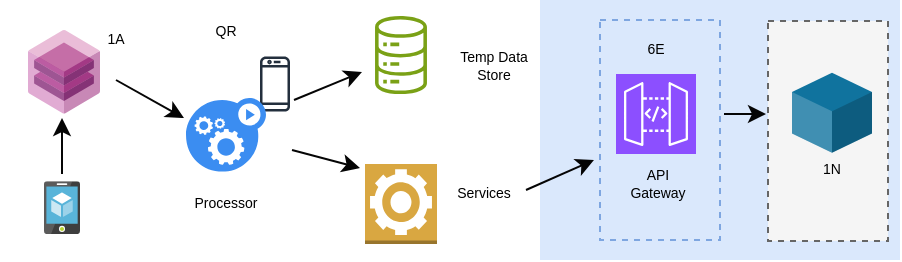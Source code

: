 <mxfile version="24.8.0">
  <diagram name="Page-1" id="q8BxAm_sOzKsZmOyvroV">
    <mxGraphModel dx="794" dy="446" grid="1" gridSize="10" guides="1" tooltips="1" connect="1" arrows="1" fold="1" page="1" pageScale="1" pageWidth="850" pageHeight="1100" math="0" shadow="0">
      <root>
        <mxCell id="0" />
        <mxCell id="1" parent="0" />
        <mxCell id="1jBT1yOzD8v8w3udIk85-7" value="" style="rounded=0;whiteSpace=wrap;html=1;dashed=1;strokeColor=none;" parent="1" vertex="1">
          <mxGeometry x="138" y="30" width="270" height="130" as="geometry" />
        </mxCell>
        <mxCell id="1jBT1yOzD8v8w3udIk85-4" value="" style="rounded=0;whiteSpace=wrap;html=1;fillColor=#dae8fc;dashed=1;strokeColor=none;" parent="1" vertex="1">
          <mxGeometry x="408" y="30" width="180" height="130" as="geometry" />
        </mxCell>
        <mxCell id="1jBT1yOzD8v8w3udIk85-5" value="" style="rounded=0;whiteSpace=wrap;html=1;fillColor=#f5f5f5;dashed=1;strokeColor=#666666;fontColor=#333333;" parent="1" vertex="1">
          <mxGeometry x="522" y="40.5" width="60" height="110" as="geometry" />
        </mxCell>
        <mxCell id="1jBT1yOzD8v8w3udIk85-6" value="" style="sketch=0;outlineConnect=0;fontColor=#232F3E;gradientColor=none;fillColor=#232F3D;strokeColor=none;dashed=0;verticalLabelPosition=bottom;verticalAlign=top;align=center;html=1;fontSize=12;fontStyle=0;aspect=fixed;pointerEvents=1;shape=mxgraph.aws4.mobile_client;" parent="1" vertex="1">
          <mxGeometry x="268" y="57.71" width="15" height="28.58" as="geometry" />
        </mxCell>
        <mxCell id="1jBT1yOzD8v8w3udIk85-9" value="" style="image;sketch=0;aspect=fixed;html=1;points=[];align=center;fontSize=12;image=img/lib/mscae/App_Service_Mobile_App.svg;" parent="1" vertex="1">
          <mxGeometry x="160" y="120.58" width="18" height="26.48" as="geometry" />
        </mxCell>
        <mxCell id="1jBT1yOzD8v8w3udIk85-10" value="" style="sketch=0;html=1;aspect=fixed;strokeColor=none;shadow=0;fillColor=#3B8DF1;verticalAlign=top;labelPosition=center;verticalLabelPosition=bottom;shape=mxgraph.gcp2.gear_load" parent="1" vertex="1">
          <mxGeometry x="231" y="79" width="40" height="36.8" as="geometry" />
        </mxCell>
        <mxCell id="1jBT1yOzD8v8w3udIk85-11" value="" style="sketch=0;outlineConnect=0;fontColor=#232F3E;gradientColor=none;fillColor=#7AA116;strokeColor=none;dashed=0;verticalLabelPosition=bottom;verticalAlign=top;align=center;html=1;fontSize=12;fontStyle=0;aspect=fixed;pointerEvents=1;shape=mxgraph.aws4.iot_analytics_data_store;" parent="1" vertex="1">
          <mxGeometry x="325" y="38" width="27" height="39.03" as="geometry" />
        </mxCell>
        <mxCell id="1jBT1yOzD8v8w3udIk85-12" value="" style="outlineConnect=0;dashed=0;verticalLabelPosition=bottom;verticalAlign=top;align=center;html=1;shape=mxgraph.aws3.worker;fillColor=#D9A741;gradientColor=none;" parent="1" vertex="1">
          <mxGeometry x="320.5" y="112" width="36" height="40" as="geometry" />
        </mxCell>
        <mxCell id="1jBT1yOzD8v8w3udIk85-13" value="" style="sketch=0;points=[[0,0,0],[0.25,0,0],[0.5,0,0],[0.75,0,0],[1,0,0],[0,1,0],[0.25,1,0],[0.5,1,0],[0.75,1,0],[1,1,0],[0,0.25,0],[0,0.5,0],[0,0.75,0],[1,0.25,0],[1,0.5,0],[1,0.75,0]];outlineConnect=0;fontColor=#232F3E;fillColor=#8C4FFF;strokeColor=#ffffff;dashed=0;verticalLabelPosition=bottom;verticalAlign=top;align=center;html=1;fontSize=12;fontStyle=0;aspect=fixed;shape=mxgraph.aws4.resourceIcon;resIcon=mxgraph.aws4.api_gateway;" parent="1" vertex="1">
          <mxGeometry x="446" y="67" width="40" height="40" as="geometry" />
        </mxCell>
        <mxCell id="1jBT1yOzD8v8w3udIk85-14" value="" style="endArrow=classic;html=1;rounded=0;strokeColor=#050505;" parent="1" edge="1">
          <mxGeometry width="50" height="50" relative="1" as="geometry">
            <mxPoint x="169" y="117" as="sourcePoint" />
            <mxPoint x="169" y="89" as="targetPoint" />
          </mxGeometry>
        </mxCell>
        <mxCell id="1jBT1yOzD8v8w3udIk85-15" value="" style="endArrow=classic;html=1;rounded=0;entryX=0.265;entryY=0.313;entryDx=0;entryDy=0;entryPerimeter=0;strokeColor=#050505;" parent="1" edge="1">
          <mxGeometry width="50" height="50" relative="1" as="geometry">
            <mxPoint x="196" y="70" as="sourcePoint" />
            <mxPoint x="230" y="89" as="targetPoint" />
          </mxGeometry>
        </mxCell>
        <mxCell id="1jBT1yOzD8v8w3udIk85-16" value="" style="verticalLabelPosition=bottom;verticalAlign=top;html=1;shape=mxgraph.infographic.shadedCube;isoAngle=15;fillColor=#10739E;strokeColor=none;" parent="1" vertex="1">
          <mxGeometry x="534" y="66.4" width="40" height="40" as="geometry" />
        </mxCell>
        <mxCell id="1jBT1yOzD8v8w3udIk85-17" value="" style="endArrow=classic;html=1;rounded=0;entryX=0.265;entryY=0.313;entryDx=0;entryDy=0;entryPerimeter=0;strokeColor=#050505;" parent="1" edge="1">
          <mxGeometry width="50" height="50" relative="1" as="geometry">
            <mxPoint x="285" y="80" as="sourcePoint" />
            <mxPoint x="319" y="66" as="targetPoint" />
          </mxGeometry>
        </mxCell>
        <mxCell id="1jBT1yOzD8v8w3udIk85-18" value="" style="endArrow=classic;html=1;rounded=0;entryX=0.265;entryY=0.313;entryDx=0;entryDy=0;entryPerimeter=0;strokeColor=#050505;" parent="1" edge="1">
          <mxGeometry width="50" height="50" relative="1" as="geometry">
            <mxPoint x="284" y="105" as="sourcePoint" />
            <mxPoint x="318" y="114" as="targetPoint" />
          </mxGeometry>
        </mxCell>
        <mxCell id="1jBT1yOzD8v8w3udIk85-19" value="" style="endArrow=classic;html=1;rounded=0;entryX=0.265;entryY=0.313;entryDx=0;entryDy=0;entryPerimeter=0;strokeColor=#050505;" parent="1" edge="1">
          <mxGeometry width="50" height="50" relative="1" as="geometry">
            <mxPoint x="401" y="125" as="sourcePoint" />
            <mxPoint x="435" y="110" as="targetPoint" />
          </mxGeometry>
        </mxCell>
        <mxCell id="1jBT1yOzD8v8w3udIk85-20" value="" style="endArrow=classic;html=1;rounded=0;entryX=0.265;entryY=0.313;entryDx=0;entryDy=0;entryPerimeter=0;strokeColor=#050505;" parent="1" edge="1">
          <mxGeometry width="50" height="50" relative="1" as="geometry">
            <mxPoint x="500" y="87" as="sourcePoint" />
            <mxPoint x="521" y="87" as="targetPoint" />
          </mxGeometry>
        </mxCell>
        <mxCell id="1jBT1yOzD8v8w3udIk85-21" value="1A" style="text;html=1;align=center;verticalAlign=middle;whiteSpace=wrap;rounded=0;fontSize=7;" parent="1" vertex="1">
          <mxGeometry x="176" y="39.5" width="40" height="20" as="geometry" />
        </mxCell>
        <mxCell id="1jBT1yOzD8v8w3udIk85-22" value="Processor" style="text;html=1;align=center;verticalAlign=middle;whiteSpace=wrap;rounded=0;fontSize=7;" parent="1" vertex="1">
          <mxGeometry x="231" y="121.5" width="40" height="20" as="geometry" />
        </mxCell>
        <mxCell id="1jBT1yOzD8v8w3udIk85-23" value="Temp Data Store" style="text;html=1;align=center;verticalAlign=middle;whiteSpace=wrap;rounded=0;fontSize=7;" parent="1" vertex="1">
          <mxGeometry x="365" y="53" width="40" height="20" as="geometry" />
        </mxCell>
        <mxCell id="1jBT1yOzD8v8w3udIk85-24" value="Services" style="text;html=1;align=center;verticalAlign=middle;whiteSpace=wrap;rounded=0;fontSize=7;" parent="1" vertex="1">
          <mxGeometry x="360" y="117" width="40" height="20" as="geometry" />
        </mxCell>
        <mxCell id="1jBT1yOzD8v8w3udIk85-25" value="API Gateway" style="text;html=1;align=center;verticalAlign=middle;whiteSpace=wrap;rounded=0;fontSize=7;" parent="1" vertex="1">
          <mxGeometry x="446.5" y="112.06" width="40" height="20" as="geometry" />
        </mxCell>
        <mxCell id="1jBT1yOzD8v8w3udIk85-26" value="1N" style="text;html=1;align=center;verticalAlign=middle;whiteSpace=wrap;rounded=0;fontSize=7;" parent="1" vertex="1">
          <mxGeometry x="533.5" y="105.06" width="40" height="20" as="geometry" />
        </mxCell>
        <mxCell id="1jBT1yOzD8v8w3udIk85-27" value="QR" style="text;html=1;align=center;verticalAlign=middle;whiteSpace=wrap;rounded=0;fontSize=7;" parent="1" vertex="1">
          <mxGeometry x="230.5" y="36.06" width="40" height="20" as="geometry" />
        </mxCell>
        <mxCell id="1jBT1yOzD8v8w3udIk85-28" value="" style="rounded=0;whiteSpace=wrap;html=1;fillColor=none;dashed=1;strokeColor=#7EA6E0;" parent="1" vertex="1">
          <mxGeometry x="438" y="40" width="60" height="110" as="geometry" />
        </mxCell>
        <mxCell id="1jBT1yOzD8v8w3udIk85-29" value="6E" style="text;html=1;align=center;verticalAlign=middle;whiteSpace=wrap;rounded=0;fontSize=7;" parent="1" vertex="1">
          <mxGeometry x="445.5" y="45.06" width="40" height="20" as="geometry" />
        </mxCell>
        <mxCell id="1jBT1yOzD8v8w3udIk85-8" value="" style="image;aspect=fixed;html=1;points=[];align=center;fontSize=12;image=img/lib/azure2/other/Reserved_Capacity_Groups.svg;" parent="1" vertex="1">
          <mxGeometry x="152" y="44.74" width="36" height="42.26" as="geometry" />
        </mxCell>
      </root>
    </mxGraphModel>
  </diagram>
</mxfile>
